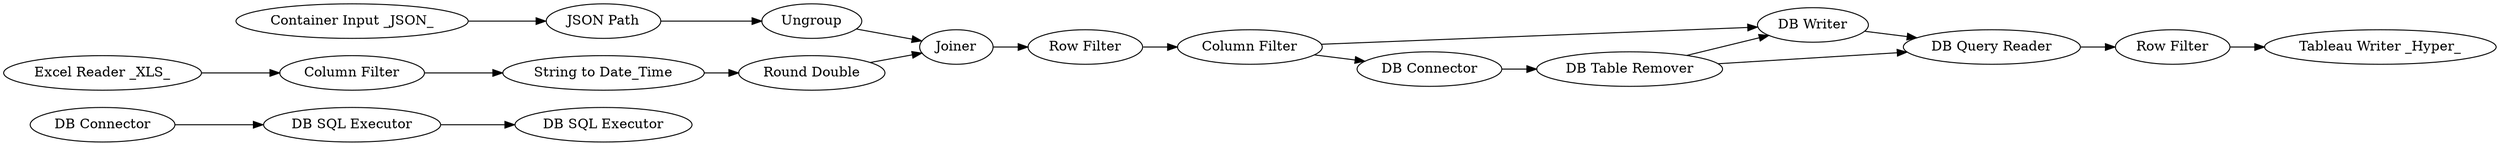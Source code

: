 digraph {
	111 -> 110
	104 -> 106
	108 -> 45
	99 -> 105
	99 -> 109
	106 -> 101
	107 -> 111
	63 -> 96
	4 -> 96
	64 -> 62
	96 -> 98
	98 -> 99
	109 -> 104
	105 -> 106
	27 -> 4
	104 -> 105
	62 -> 63
	101 -> 100
	45 -> 27
	27 [label="String to Date_Time"]
	108 [label="Excel Reader _XLS_"]
	105 [label="DB Writer"]
	64 [label="Container Input _JSON_"]
	98 [label="Row Filter"]
	109 [label="DB Connector"]
	110 [label="DB SQL Executor"]
	4 [label="Round Double"]
	101 [label="Row Filter"]
	63 [label=Ungroup]
	100 [label="Tableau Writer _Hyper_"]
	106 [label="DB Query Reader"]
	107 [label="DB Connector"]
	99 [label="Column Filter"]
	96 [label=Joiner]
	104 [label="DB Table Remover"]
	62 [label="JSON Path"]
	111 [label="DB SQL Executor"]
	45 [label="Column Filter"]
	rankdir=LR
}
